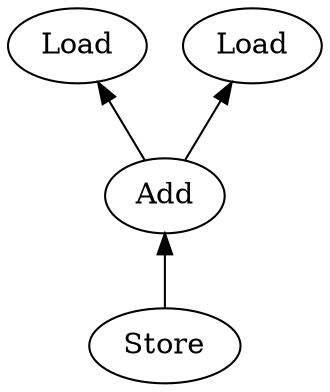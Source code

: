 strict digraph {
    rankdir=BT
    
    0 [label=Load]
    1 [label=Load]
    Add -> 0
    Add -> 1
    Store -> Add
}
